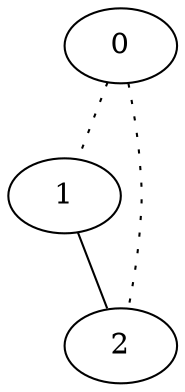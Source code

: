 graph {
a0[label=0];
a1[label=1];
a2[label=2];
a0 -- a1 [style=dotted];
a0 -- a2 [style=dotted];
a1 -- a2;
}
